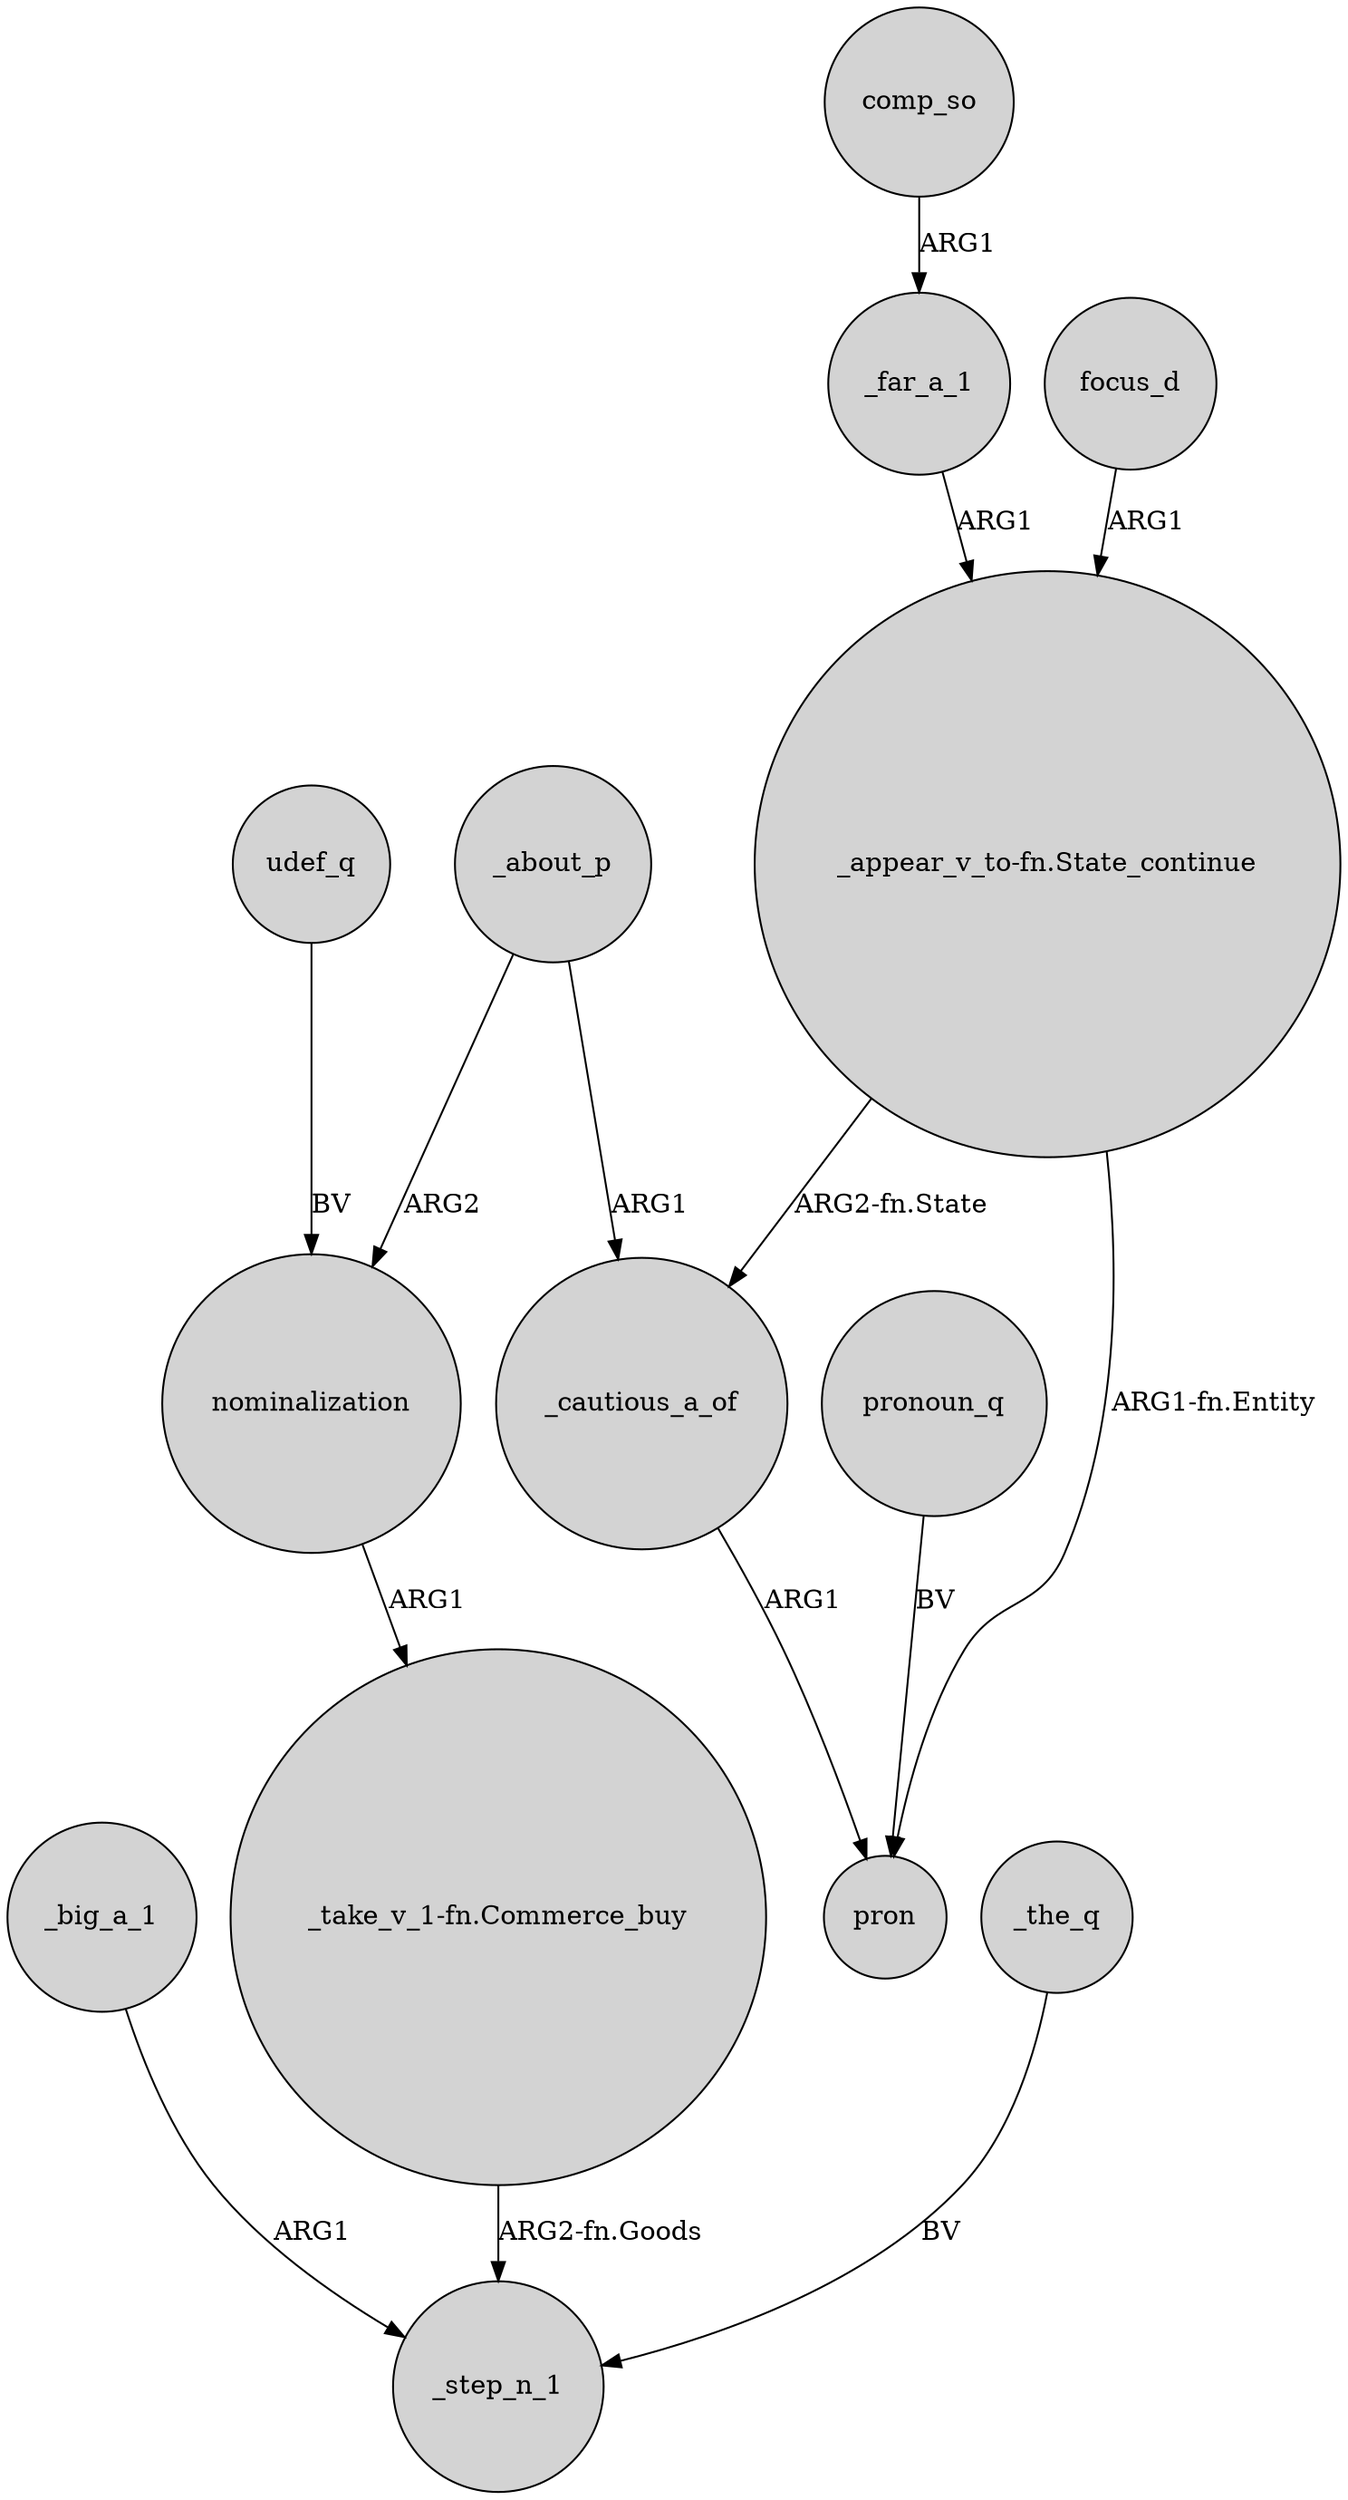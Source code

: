 digraph {
	node [shape=circle style=filled]
	_big_a_1 -> _step_n_1 [label=ARG1]
	_cautious_a_of -> pron [label=ARG1]
	nominalization -> "_take_v_1-fn.Commerce_buy" [label=ARG1]
	_far_a_1 -> "_appear_v_to-fn.State_continue" [label=ARG1]
	_the_q -> _step_n_1 [label=BV]
	_about_p -> nominalization [label=ARG2]
	focus_d -> "_appear_v_to-fn.State_continue" [label=ARG1]
	_about_p -> _cautious_a_of [label=ARG1]
	pronoun_q -> pron [label=BV]
	comp_so -> _far_a_1 [label=ARG1]
	"_appear_v_to-fn.State_continue" -> pron [label="ARG1-fn.Entity"]
	"_appear_v_to-fn.State_continue" -> _cautious_a_of [label="ARG2-fn.State"]
	udef_q -> nominalization [label=BV]
	"_take_v_1-fn.Commerce_buy" -> _step_n_1 [label="ARG2-fn.Goods"]
}
